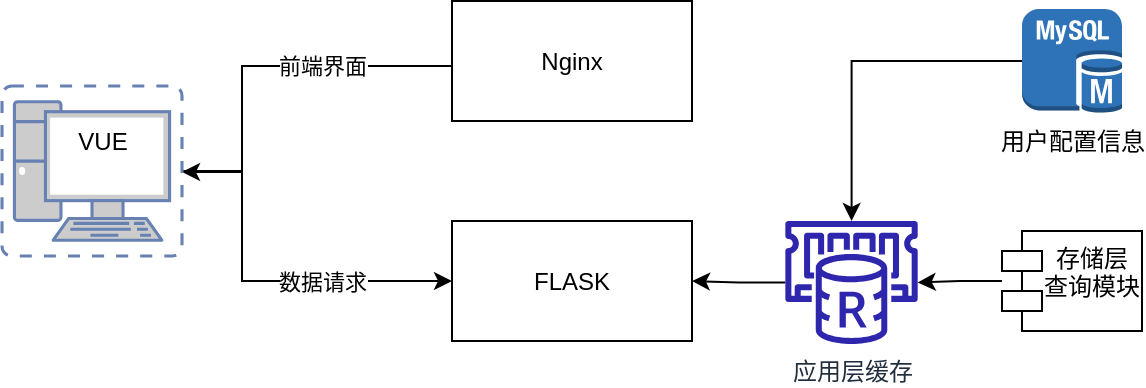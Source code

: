 <mxfile version="16.4.11" type="github">
  <diagram id="95z-qrqqboMp4NwA8BHQ" name="第 1 页">
    <mxGraphModel dx="996" dy="480" grid="1" gridSize="10" guides="1" tooltips="1" connect="1" arrows="1" fold="1" page="1" pageScale="1" pageWidth="850" pageHeight="1100" math="0" shadow="0">
      <root>
        <mxCell id="0" />
        <mxCell id="1" parent="0" />
        <mxCell id="ABsbMxeRY0RdO0rx8DXy-5" style="edgeStyle=orthogonalEdgeStyle;rounded=0;orthogonalLoop=1;jettySize=auto;html=1;exitX=0;exitY=0.5;exitDx=0;exitDy=0;" edge="1" parent="1" source="ABsbMxeRY0RdO0rx8DXy-1" target="ABsbMxeRY0RdO0rx8DXy-3">
          <mxGeometry relative="1" as="geometry">
            <Array as="points">
              <mxPoint x="305" y="120" />
              <mxPoint x="200" y="120" />
              <mxPoint x="200" y="173" />
            </Array>
          </mxGeometry>
        </mxCell>
        <mxCell id="ABsbMxeRY0RdO0rx8DXy-6" value="前端界面" style="edgeLabel;html=1;align=center;verticalAlign=middle;resizable=0;points=[];" vertex="1" connectable="0" parent="ABsbMxeRY0RdO0rx8DXy-5">
          <mxGeometry x="-0.449" y="3" relative="1" as="geometry">
            <mxPoint x="-15" y="-3" as="offset" />
          </mxGeometry>
        </mxCell>
        <mxCell id="ABsbMxeRY0RdO0rx8DXy-1" value="Nginx" style="rounded=0;whiteSpace=wrap;html=1;" vertex="1" parent="1">
          <mxGeometry x="305" y="87.5" width="120" height="60" as="geometry" />
        </mxCell>
        <mxCell id="ABsbMxeRY0RdO0rx8DXy-2" value="FLASK" style="rounded=0;whiteSpace=wrap;html=1;" vertex="1" parent="1">
          <mxGeometry x="305" y="197.5" width="120" height="60" as="geometry" />
        </mxCell>
        <mxCell id="ABsbMxeRY0RdO0rx8DXy-9" style="edgeStyle=orthogonalEdgeStyle;rounded=0;orthogonalLoop=1;jettySize=auto;html=1;entryX=0;entryY=0.5;entryDx=0;entryDy=0;" edge="1" parent="1" source="ABsbMxeRY0RdO0rx8DXy-3" target="ABsbMxeRY0RdO0rx8DXy-2">
          <mxGeometry relative="1" as="geometry">
            <Array as="points">
              <mxPoint x="200" y="173" />
              <mxPoint x="200" y="228" />
            </Array>
          </mxGeometry>
        </mxCell>
        <mxCell id="ABsbMxeRY0RdO0rx8DXy-10" value="数据请求" style="edgeLabel;html=1;align=center;verticalAlign=middle;resizable=0;points=[];" vertex="1" connectable="0" parent="ABsbMxeRY0RdO0rx8DXy-9">
          <mxGeometry x="0.284" y="1" relative="1" as="geometry">
            <mxPoint x="3" y="1" as="offset" />
          </mxGeometry>
        </mxCell>
        <mxCell id="ABsbMxeRY0RdO0rx8DXy-3" value="" style="fontColor=#0066CC;verticalAlign=top;verticalLabelPosition=bottom;labelPosition=center;align=center;html=1;outlineConnect=0;fillColor=#CCCCCC;strokeColor=#6881B3;gradientColor=none;gradientDirection=north;strokeWidth=2;shape=mxgraph.networks.virtual_pc;" vertex="1" parent="1">
          <mxGeometry x="80" y="130" width="90" height="85" as="geometry" />
        </mxCell>
        <mxCell id="ABsbMxeRY0RdO0rx8DXy-11" value="VUE" style="text;html=1;align=center;verticalAlign=middle;resizable=0;points=[];autosize=1;strokeColor=none;fillColor=none;" vertex="1" parent="1">
          <mxGeometry x="110" y="147.5" width="40" height="20" as="geometry" />
        </mxCell>
        <mxCell id="ABsbMxeRY0RdO0rx8DXy-22" style="edgeStyle=orthogonalEdgeStyle;rounded=0;orthogonalLoop=1;jettySize=auto;html=1;" edge="1" parent="1" source="ABsbMxeRY0RdO0rx8DXy-13" target="ABsbMxeRY0RdO0rx8DXy-16">
          <mxGeometry relative="1" as="geometry" />
        </mxCell>
        <mxCell id="ABsbMxeRY0RdO0rx8DXy-13" value="用户配置信息" style="outlineConnect=0;dashed=0;verticalLabelPosition=bottom;verticalAlign=top;align=center;html=1;shape=mxgraph.aws3.mysql_db_instance;fillColor=#2E73B8;gradientColor=none;" vertex="1" parent="1">
          <mxGeometry x="590" y="91.5" width="50" height="52" as="geometry" />
        </mxCell>
        <mxCell id="ABsbMxeRY0RdO0rx8DXy-19" style="edgeStyle=orthogonalEdgeStyle;rounded=0;orthogonalLoop=1;jettySize=auto;html=1;entryX=1;entryY=0.5;entryDx=0;entryDy=0;" edge="1" parent="1" source="ABsbMxeRY0RdO0rx8DXy-16" target="ABsbMxeRY0RdO0rx8DXy-2">
          <mxGeometry relative="1" as="geometry" />
        </mxCell>
        <mxCell id="ABsbMxeRY0RdO0rx8DXy-16" value="应用层缓存" style="sketch=0;outlineConnect=0;fontColor=#232F3E;gradientColor=none;fillColor=#2E27AD;strokeColor=none;dashed=0;verticalLabelPosition=bottom;verticalAlign=top;align=center;html=1;fontSize=12;fontStyle=0;aspect=fixed;pointerEvents=1;shape=mxgraph.aws4.elasticache_for_redis;" vertex="1" parent="1">
          <mxGeometry x="470" y="197.5" width="69.52" height="61.5" as="geometry" />
        </mxCell>
        <mxCell id="ABsbMxeRY0RdO0rx8DXy-20" style="edgeStyle=orthogonalEdgeStyle;rounded=0;orthogonalLoop=1;jettySize=auto;html=1;" edge="1" parent="1" source="ABsbMxeRY0RdO0rx8DXy-17" target="ABsbMxeRY0RdO0rx8DXy-16">
          <mxGeometry relative="1" as="geometry" />
        </mxCell>
        <mxCell id="ABsbMxeRY0RdO0rx8DXy-17" value="存储层&#xa;查询模块" style="shape=module;align=left;spacingLeft=20;align=center;verticalAlign=top;" vertex="1" parent="1">
          <mxGeometry x="580" y="202.5" width="70" height="50" as="geometry" />
        </mxCell>
      </root>
    </mxGraphModel>
  </diagram>
</mxfile>
